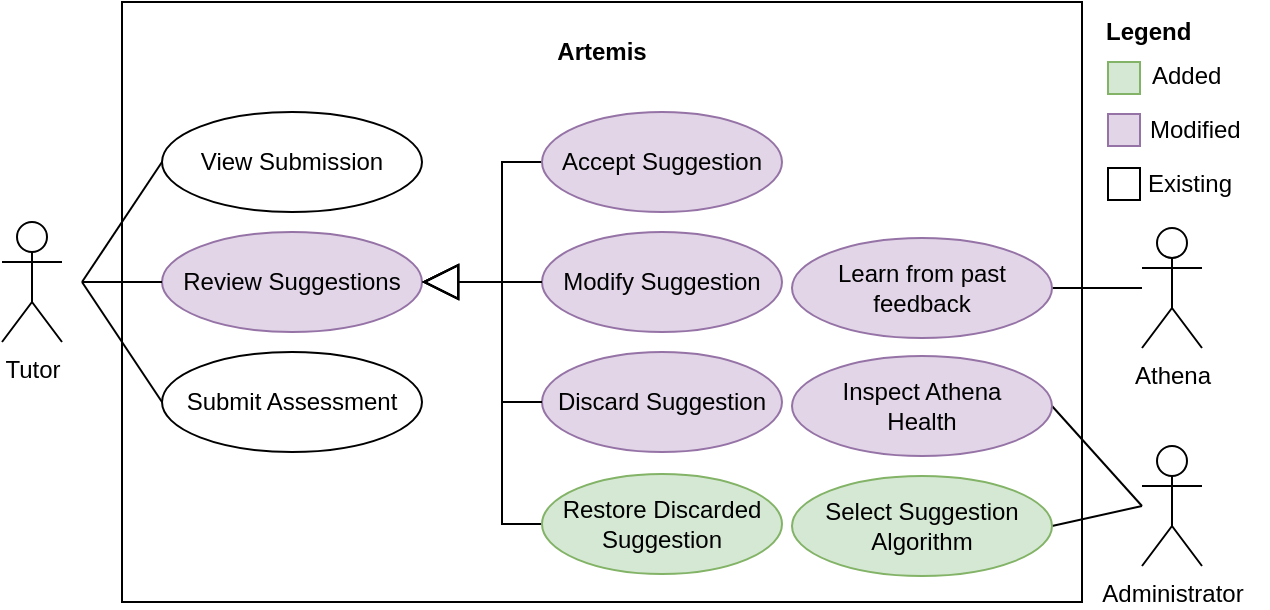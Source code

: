 <mxfile version="21.7.2" type="github" pages="3">
  <diagram name="artemis" id="QuPIXc7A5ROBVf-9lSRr">
    <mxGraphModel dx="708" dy="472" grid="1" gridSize="10" guides="1" tooltips="1" connect="1" arrows="1" fold="1" page="1" pageScale="1" pageWidth="850" pageHeight="1100" math="0" shadow="0">
      <root>
        <mxCell id="6bY6Thgxag4uqcN61ohY-0" />
        <mxCell id="6bY6Thgxag4uqcN61ohY-1" parent="6bY6Thgxag4uqcN61ohY-0" />
        <mxCell id="6bY6Thgxag4uqcN61ohY-2" value="" style="rounded=0;whiteSpace=wrap;html=1;" parent="6bY6Thgxag4uqcN61ohY-1" vertex="1">
          <mxGeometry x="200" y="200" width="480" height="300" as="geometry" />
        </mxCell>
        <mxCell id="6bY6Thgxag4uqcN61ohY-3" value="Artemis" style="text;html=1;strokeColor=none;fillColor=none;align=center;verticalAlign=middle;whiteSpace=wrap;rounded=0;fontStyle=1" parent="6bY6Thgxag4uqcN61ohY-1" vertex="1">
          <mxGeometry x="410" y="210" width="60" height="30" as="geometry" />
        </mxCell>
        <mxCell id="6bY6Thgxag4uqcN61ohY-4" value="Tutor" style="shape=umlActor;verticalLabelPosition=bottom;verticalAlign=top;html=1;outlineConnect=0;" parent="6bY6Thgxag4uqcN61ohY-1" vertex="1">
          <mxGeometry x="140" y="310" width="30" height="60" as="geometry" />
        </mxCell>
        <mxCell id="6bY6Thgxag4uqcN61ohY-5" style="rounded=0;orthogonalLoop=1;jettySize=auto;html=1;exitX=0;exitY=0.5;exitDx=0;exitDy=0;endArrow=none;endFill=0;" parent="6bY6Thgxag4uqcN61ohY-1" source="6bY6Thgxag4uqcN61ohY-6" edge="1">
          <mxGeometry relative="1" as="geometry">
            <mxPoint x="180" y="340" as="targetPoint" />
          </mxGeometry>
        </mxCell>
        <mxCell id="6bY6Thgxag4uqcN61ohY-6" value="View Submission" style="ellipse;whiteSpace=wrap;html=1;" parent="6bY6Thgxag4uqcN61ohY-1" vertex="1">
          <mxGeometry x="220" y="255" width="130" height="50" as="geometry" />
        </mxCell>
        <mxCell id="6bY6Thgxag4uqcN61ohY-7" value="Review Suggestions" style="ellipse;whiteSpace=wrap;html=1;fillColor=#e1d5e7;strokeColor=#9673a6;" parent="6bY6Thgxag4uqcN61ohY-1" vertex="1">
          <mxGeometry x="220" y="315" width="130" height="50" as="geometry" />
        </mxCell>
        <mxCell id="6bY6Thgxag4uqcN61ohY-8" value="Submit Assessment" style="ellipse;whiteSpace=wrap;html=1;" parent="6bY6Thgxag4uqcN61ohY-1" vertex="1">
          <mxGeometry x="220" y="375" width="130" height="50" as="geometry" />
        </mxCell>
        <mxCell id="6bY6Thgxag4uqcN61ohY-15" style="rounded=0;orthogonalLoop=1;jettySize=auto;html=1;exitX=0;exitY=0.5;exitDx=0;exitDy=0;endArrow=none;endFill=0;" parent="6bY6Thgxag4uqcN61ohY-1" source="6bY6Thgxag4uqcN61ohY-7" edge="1">
          <mxGeometry relative="1" as="geometry">
            <mxPoint x="180" y="340" as="targetPoint" />
            <mxPoint x="230" y="295" as="sourcePoint" />
          </mxGeometry>
        </mxCell>
        <mxCell id="6bY6Thgxag4uqcN61ohY-16" style="rounded=0;orthogonalLoop=1;jettySize=auto;html=1;exitX=0;exitY=0.5;exitDx=0;exitDy=0;endArrow=none;endFill=0;" parent="6bY6Thgxag4uqcN61ohY-1" source="6bY6Thgxag4uqcN61ohY-8" edge="1">
          <mxGeometry relative="1" as="geometry">
            <mxPoint x="180" y="340" as="targetPoint" />
            <mxPoint x="230" y="355" as="sourcePoint" />
          </mxGeometry>
        </mxCell>
        <mxCell id="6bY6Thgxag4uqcN61ohY-17" value="Athena" style="shape=umlActor;verticalLabelPosition=bottom;verticalAlign=top;html=1;outlineConnect=0;" parent="6bY6Thgxag4uqcN61ohY-1" vertex="1">
          <mxGeometry x="710" y="313" width="30" height="60" as="geometry" />
        </mxCell>
        <mxCell id="6bY6Thgxag4uqcN61ohY-18" style="edgeStyle=none;rounded=0;orthogonalLoop=1;jettySize=auto;html=1;exitX=1;exitY=0.5;exitDx=0;exitDy=0;endArrow=none;endFill=0;" parent="6bY6Thgxag4uqcN61ohY-1" source="6bY6Thgxag4uqcN61ohY-19" target="6bY6Thgxag4uqcN61ohY-17" edge="1">
          <mxGeometry relative="1" as="geometry" />
        </mxCell>
        <mxCell id="6bY6Thgxag4uqcN61ohY-19" value="Learn from past feedback" style="ellipse;whiteSpace=wrap;html=1;fillColor=#e1d5e7;strokeColor=#9673a6;" parent="6bY6Thgxag4uqcN61ohY-1" vertex="1">
          <mxGeometry x="535" y="318" width="130" height="50" as="geometry" />
        </mxCell>
        <mxCell id="QyCMkPuEmTv--lHedrac-0" style="edgeStyle=orthogonalEdgeStyle;rounded=0;orthogonalLoop=1;jettySize=auto;html=1;exitX=0;exitY=0.5;exitDx=0;exitDy=0;entryX=1;entryY=0.5;entryDx=0;entryDy=0;endArrow=block;endFill=0;endSize=16;" parent="6bY6Thgxag4uqcN61ohY-1" source="QyCMkPuEmTv--lHedrac-1" edge="1">
          <mxGeometry relative="1" as="geometry">
            <mxPoint x="350" y="340" as="targetPoint" />
            <Array as="points">
              <mxPoint x="390" y="280" />
              <mxPoint x="390" y="340" />
            </Array>
          </mxGeometry>
        </mxCell>
        <mxCell id="QyCMkPuEmTv--lHedrac-1" value="Accept Suggestion" style="ellipse;whiteSpace=wrap;html=1;fillColor=#e1d5e7;strokeColor=#9673a6;" parent="6bY6Thgxag4uqcN61ohY-1" vertex="1">
          <mxGeometry x="410" y="255" width="120" height="50" as="geometry" />
        </mxCell>
        <mxCell id="QyCMkPuEmTv--lHedrac-2" value="Modify Suggestion" style="ellipse;whiteSpace=wrap;html=1;fillColor=#e1d5e7;strokeColor=#9673a6;" parent="6bY6Thgxag4uqcN61ohY-1" vertex="1">
          <mxGeometry x="410" y="315" width="120" height="50" as="geometry" />
        </mxCell>
        <mxCell id="QyCMkPuEmTv--lHedrac-3" value="Discard Suggestion" style="ellipse;whiteSpace=wrap;html=1;fillColor=#e1d5e7;strokeColor=#9673a6;" parent="6bY6Thgxag4uqcN61ohY-1" vertex="1">
          <mxGeometry x="410" y="375" width="120" height="50" as="geometry" />
        </mxCell>
        <mxCell id="QyCMkPuEmTv--lHedrac-4" style="edgeStyle=orthogonalEdgeStyle;rounded=0;orthogonalLoop=1;jettySize=auto;html=1;exitX=0;exitY=0.5;exitDx=0;exitDy=0;entryX=1;entryY=0.5;entryDx=0;entryDy=0;endArrow=block;endFill=0;endSize=16;" parent="6bY6Thgxag4uqcN61ohY-1" source="QyCMkPuEmTv--lHedrac-3" edge="1">
          <mxGeometry relative="1" as="geometry">
            <mxPoint x="420" y="290" as="sourcePoint" />
            <mxPoint x="350" y="340" as="targetPoint" />
            <Array as="points">
              <mxPoint x="390" y="400" />
              <mxPoint x="390" y="340" />
            </Array>
          </mxGeometry>
        </mxCell>
        <mxCell id="QyCMkPuEmTv--lHedrac-5" value="" style="endArrow=block;endSize=16;endFill=0;html=1;rounded=0;exitX=0;exitY=0.5;exitDx=0;exitDy=0;entryX=1;entryY=0.5;entryDx=0;entryDy=0;labelBackgroundColor=#FFFFFF;strokeColor=#000000;" parent="6bY6Thgxag4uqcN61ohY-1" source="QyCMkPuEmTv--lHedrac-2" edge="1">
          <mxGeometry width="160" relative="1" as="geometry">
            <mxPoint x="385" y="364.31" as="sourcePoint" />
            <mxPoint x="350" y="340" as="targetPoint" />
          </mxGeometry>
        </mxCell>
        <mxCell id="QyCMkPuEmTv--lHedrac-6" style="edgeStyle=orthogonalEdgeStyle;rounded=0;orthogonalLoop=1;jettySize=auto;html=1;exitX=0;exitY=0.5;exitDx=0;exitDy=0;entryX=1;entryY=0.5;entryDx=0;entryDy=0;endArrow=block;endFill=0;endSize=16;" parent="6bY6Thgxag4uqcN61ohY-1" source="QyCMkPuEmTv--lHedrac-7" edge="1">
          <mxGeometry relative="1" as="geometry">
            <mxPoint x="350" y="340" as="targetPoint" />
            <Array as="points">
              <mxPoint x="390" y="461" />
              <mxPoint x="390" y="340" />
            </Array>
          </mxGeometry>
        </mxCell>
        <mxCell id="QyCMkPuEmTv--lHedrac-7" value="Restore Discarded Suggestion" style="ellipse;whiteSpace=wrap;html=1;fillColor=#d5e8d4;strokeColor=#82b366;" parent="6bY6Thgxag4uqcN61ohY-1" vertex="1">
          <mxGeometry x="410" y="436" width="120" height="50" as="geometry" />
        </mxCell>
        <mxCell id="q_ADCyYhzo-MKech34RM-0" value="" style="group" parent="6bY6Thgxag4uqcN61ohY-1" connectable="0" vertex="1">
          <mxGeometry x="690" y="200" width="83" height="106" as="geometry" />
        </mxCell>
        <mxCell id="q_ADCyYhzo-MKech34RM-1" value="Legend" style="text;html=1;strokeColor=none;fillColor=none;align=left;verticalAlign=middle;whiteSpace=wrap;rounded=0;fontStyle=1" parent="q_ADCyYhzo-MKech34RM-0" vertex="1">
          <mxGeometry width="60" height="30" as="geometry" />
        </mxCell>
        <mxCell id="q_ADCyYhzo-MKech34RM-2" value="" style="rounded=0;whiteSpace=wrap;html=1;fillColor=#d5e8d4;strokeColor=#82b366;" parent="q_ADCyYhzo-MKech34RM-0" vertex="1">
          <mxGeometry x="3" y="30" width="16" height="16" as="geometry" />
        </mxCell>
        <mxCell id="q_ADCyYhzo-MKech34RM-3" value="" style="rounded=0;whiteSpace=wrap;html=1;fillColor=#e1d5e7;strokeColor=#9673a6;" parent="q_ADCyYhzo-MKech34RM-0" vertex="1">
          <mxGeometry x="3" y="56" width="16" height="16" as="geometry" />
        </mxCell>
        <mxCell id="q_ADCyYhzo-MKech34RM-4" value="" style="rounded=0;whiteSpace=wrap;html=1;" parent="q_ADCyYhzo-MKech34RM-0" vertex="1">
          <mxGeometry x="3" y="83" width="16" height="16" as="geometry" />
        </mxCell>
        <mxCell id="q_ADCyYhzo-MKech34RM-5" value="Added" style="text;html=1;strokeColor=none;fillColor=none;align=left;verticalAlign=middle;whiteSpace=wrap;rounded=0;fontStyle=0" parent="q_ADCyYhzo-MKech34RM-0" vertex="1">
          <mxGeometry x="23" y="22" width="60" height="30" as="geometry" />
        </mxCell>
        <mxCell id="q_ADCyYhzo-MKech34RM-6" value="Modified" style="text;html=1;strokeColor=none;fillColor=none;align=left;verticalAlign=middle;whiteSpace=wrap;rounded=0;fontStyle=0" parent="q_ADCyYhzo-MKech34RM-0" vertex="1">
          <mxGeometry x="21.5" y="49" width="60" height="30" as="geometry" />
        </mxCell>
        <mxCell id="q_ADCyYhzo-MKech34RM-7" value="Existing" style="text;html=1;strokeColor=none;fillColor=none;align=left;verticalAlign=middle;whiteSpace=wrap;rounded=0;fontStyle=0" parent="q_ADCyYhzo-MKech34RM-0" vertex="1">
          <mxGeometry x="21" y="76" width="60" height="30" as="geometry" />
        </mxCell>
        <mxCell id="-XGBZrz4aAXidjLcT7Pb-0" value="Administrator" style="shape=umlActor;verticalLabelPosition=bottom;verticalAlign=top;html=1;outlineConnect=0;points=[[0,0.333,0,0,0],[0,0.5,0,0,0],[0,1,0,0,0],[0.25,0.1,0,0,0],[0.5,0,0,0,0],[0.5,0.5,0,0,0],[0.75,0.1,0,0,0],[1,0.333,0,0,0],[1,1,0,0,0]];" parent="6bY6Thgxag4uqcN61ohY-1" vertex="1">
          <mxGeometry x="710" y="422" width="30" height="60" as="geometry" />
        </mxCell>
        <mxCell id="-XGBZrz4aAXidjLcT7Pb-5" style="rounded=0;orthogonalLoop=1;jettySize=auto;html=1;exitX=1;exitY=0.5;exitDx=0;exitDy=0;endArrow=none;endFill=0;entryX=0;entryY=0.5;entryDx=0;entryDy=0;entryPerimeter=0;" parent="6bY6Thgxag4uqcN61ohY-1" source="-XGBZrz4aAXidjLcT7Pb-3" target="-XGBZrz4aAXidjLcT7Pb-0" edge="1">
          <mxGeometry relative="1" as="geometry" />
        </mxCell>
        <mxCell id="-XGBZrz4aAXidjLcT7Pb-3" value="Inspect Athena&lt;br&gt;Health" style="ellipse;whiteSpace=wrap;html=1;fillColor=#e1d5e7;strokeColor=#9673a6;" parent="6bY6Thgxag4uqcN61ohY-1" vertex="1">
          <mxGeometry x="535" y="377" width="130" height="50" as="geometry" />
        </mxCell>
        <mxCell id="-XGBZrz4aAXidjLcT7Pb-6" style="rounded=0;orthogonalLoop=1;jettySize=auto;html=1;exitX=1;exitY=0.5;exitDx=0;exitDy=0;endArrow=none;endFill=0;" parent="6bY6Thgxag4uqcN61ohY-1" source="-XGBZrz4aAXidjLcT7Pb-4" edge="1">
          <mxGeometry relative="1" as="geometry">
            <mxPoint x="710" y="452" as="targetPoint" />
          </mxGeometry>
        </mxCell>
        <mxCell id="-XGBZrz4aAXidjLcT7Pb-4" value="Select Suggestion Algorithm" style="ellipse;whiteSpace=wrap;html=1;fillColor=#d5e8d4;strokeColor=#82b366;" parent="6bY6Thgxag4uqcN61ohY-1" vertex="1">
          <mxGeometry x="535" y="437" width="130" height="50" as="geometry" />
        </mxCell>
      </root>
    </mxGraphModel>
  </diagram>
  <diagram name="artemis-presentation" id="VKzzUXCnGZ903ob0Aqm5">
    <mxGraphModel dx="1026" dy="685" grid="1" gridSize="10" guides="1" tooltips="1" connect="1" arrows="1" fold="1" page="1" pageScale="1" pageWidth="850" pageHeight="1100" math="0" shadow="0">
      <root>
        <mxCell id="e5jwP_a_76WiL1a_9zan-0" />
        <mxCell id="e5jwP_a_76WiL1a_9zan-1" parent="e5jwP_a_76WiL1a_9zan-0" />
        <mxCell id="e5jwP_a_76WiL1a_9zan-2" value="" style="rounded=0;whiteSpace=wrap;html=1;" parent="e5jwP_a_76WiL1a_9zan-1" vertex="1">
          <mxGeometry x="200" y="200" width="480" height="300" as="geometry" />
        </mxCell>
        <mxCell id="e5jwP_a_76WiL1a_9zan-3" value="Artemis" style="text;html=1;strokeColor=none;fillColor=none;align=center;verticalAlign=middle;whiteSpace=wrap;rounded=0;fontStyle=1" parent="e5jwP_a_76WiL1a_9zan-1" vertex="1">
          <mxGeometry x="410" y="210" width="60" height="30" as="geometry" />
        </mxCell>
        <mxCell id="e5jwP_a_76WiL1a_9zan-4" value="Tutor" style="shape=umlActor;verticalLabelPosition=bottom;verticalAlign=top;html=1;outlineConnect=0;" parent="e5jwP_a_76WiL1a_9zan-1" vertex="1">
          <mxGeometry x="140" y="310" width="30" height="60" as="geometry" />
        </mxCell>
        <mxCell id="e5jwP_a_76WiL1a_9zan-5" style="rounded=0;orthogonalLoop=1;jettySize=auto;html=1;exitX=0;exitY=0.5;exitDx=0;exitDy=0;endArrow=none;endFill=0;" parent="e5jwP_a_76WiL1a_9zan-1" source="e5jwP_a_76WiL1a_9zan-6" edge="1">
          <mxGeometry relative="1" as="geometry">
            <mxPoint x="180" y="340" as="targetPoint" />
          </mxGeometry>
        </mxCell>
        <mxCell id="e5jwP_a_76WiL1a_9zan-6" value="View Submission" style="ellipse;whiteSpace=wrap;html=1;" parent="e5jwP_a_76WiL1a_9zan-1" vertex="1">
          <mxGeometry x="220" y="255" width="130" height="50" as="geometry" />
        </mxCell>
        <mxCell id="e5jwP_a_76WiL1a_9zan-7" value="Review Suggestions" style="ellipse;whiteSpace=wrap;html=1;fillColor=#e1d5e7;strokeColor=#9673a6;" parent="e5jwP_a_76WiL1a_9zan-1" vertex="1">
          <mxGeometry x="220" y="315" width="130" height="50" as="geometry" />
        </mxCell>
        <mxCell id="e5jwP_a_76WiL1a_9zan-8" value="Submit Assessment" style="ellipse;whiteSpace=wrap;html=1;" parent="e5jwP_a_76WiL1a_9zan-1" vertex="1">
          <mxGeometry x="220" y="375" width="130" height="50" as="geometry" />
        </mxCell>
        <mxCell id="e5jwP_a_76WiL1a_9zan-9" style="rounded=0;orthogonalLoop=1;jettySize=auto;html=1;exitX=0;exitY=0.5;exitDx=0;exitDy=0;endArrow=none;endFill=0;" parent="e5jwP_a_76WiL1a_9zan-1" source="e5jwP_a_76WiL1a_9zan-7" edge="1">
          <mxGeometry relative="1" as="geometry">
            <mxPoint x="180" y="340" as="targetPoint" />
            <mxPoint x="230" y="295" as="sourcePoint" />
          </mxGeometry>
        </mxCell>
        <mxCell id="e5jwP_a_76WiL1a_9zan-10" style="rounded=0;orthogonalLoop=1;jettySize=auto;html=1;exitX=0;exitY=0.5;exitDx=0;exitDy=0;endArrow=none;endFill=0;" parent="e5jwP_a_76WiL1a_9zan-1" source="e5jwP_a_76WiL1a_9zan-8" edge="1">
          <mxGeometry relative="1" as="geometry">
            <mxPoint x="180" y="340" as="targetPoint" />
            <mxPoint x="230" y="355" as="sourcePoint" />
          </mxGeometry>
        </mxCell>
        <mxCell id="e5jwP_a_76WiL1a_9zan-11" value="Athena" style="shape=umlActor;verticalLabelPosition=bottom;verticalAlign=top;html=1;outlineConnect=0;" parent="e5jwP_a_76WiL1a_9zan-1" vertex="1">
          <mxGeometry x="710" y="310" width="30" height="60" as="geometry" />
        </mxCell>
        <mxCell id="e5jwP_a_76WiL1a_9zan-12" style="edgeStyle=none;rounded=0;orthogonalLoop=1;jettySize=auto;html=1;exitX=1;exitY=0.5;exitDx=0;exitDy=0;endArrow=none;endFill=0;" parent="e5jwP_a_76WiL1a_9zan-1" source="e5jwP_a_76WiL1a_9zan-13" target="e5jwP_a_76WiL1a_9zan-11" edge="1">
          <mxGeometry relative="1" as="geometry" />
        </mxCell>
        <mxCell id="e5jwP_a_76WiL1a_9zan-13" value="Learn from past feedback" style="ellipse;whiteSpace=wrap;html=1;fillColor=#e1d5e7;strokeColor=#9673a6;" parent="e5jwP_a_76WiL1a_9zan-1" vertex="1">
          <mxGeometry x="535" y="315" width="130" height="50" as="geometry" />
        </mxCell>
        <mxCell id="e5jwP_a_76WiL1a_9zan-14" style="edgeStyle=orthogonalEdgeStyle;rounded=0;orthogonalLoop=1;jettySize=auto;html=1;exitX=0;exitY=0.5;exitDx=0;exitDy=0;entryX=1;entryY=0.5;entryDx=0;entryDy=0;endArrow=block;endFill=0;endSize=16;" parent="e5jwP_a_76WiL1a_9zan-1" source="e5jwP_a_76WiL1a_9zan-15" edge="1">
          <mxGeometry relative="1" as="geometry">
            <mxPoint x="350" y="340" as="targetPoint" />
            <Array as="points">
              <mxPoint x="390" y="280" />
              <mxPoint x="390" y="340" />
            </Array>
          </mxGeometry>
        </mxCell>
        <mxCell id="e5jwP_a_76WiL1a_9zan-15" value="Accept Suggestion" style="ellipse;whiteSpace=wrap;html=1;fillColor=#e1d5e7;strokeColor=#9673a6;" parent="e5jwP_a_76WiL1a_9zan-1" vertex="1">
          <mxGeometry x="410" y="255" width="120" height="50" as="geometry" />
        </mxCell>
        <mxCell id="e5jwP_a_76WiL1a_9zan-16" value="Modify Suggestion" style="ellipse;whiteSpace=wrap;html=1;fillColor=#e1d5e7;strokeColor=#9673a6;" parent="e5jwP_a_76WiL1a_9zan-1" vertex="1">
          <mxGeometry x="410" y="315" width="120" height="50" as="geometry" />
        </mxCell>
        <mxCell id="e5jwP_a_76WiL1a_9zan-17" value="Discard Suggestion" style="ellipse;whiteSpace=wrap;html=1;fillColor=#e1d5e7;strokeColor=#9673a6;" parent="e5jwP_a_76WiL1a_9zan-1" vertex="1">
          <mxGeometry x="410" y="375" width="120" height="50" as="geometry" />
        </mxCell>
        <mxCell id="e5jwP_a_76WiL1a_9zan-18" style="edgeStyle=orthogonalEdgeStyle;rounded=0;orthogonalLoop=1;jettySize=auto;html=1;exitX=0;exitY=0.5;exitDx=0;exitDy=0;entryX=1;entryY=0.5;entryDx=0;entryDy=0;endArrow=block;endFill=0;endSize=16;" parent="e5jwP_a_76WiL1a_9zan-1" source="e5jwP_a_76WiL1a_9zan-17" edge="1">
          <mxGeometry relative="1" as="geometry">
            <mxPoint x="420" y="290" as="sourcePoint" />
            <mxPoint x="350" y="340" as="targetPoint" />
            <Array as="points">
              <mxPoint x="390" y="400" />
              <mxPoint x="390" y="340" />
            </Array>
          </mxGeometry>
        </mxCell>
        <mxCell id="e5jwP_a_76WiL1a_9zan-19" value="" style="endArrow=block;endSize=16;endFill=0;html=1;rounded=0;exitX=0;exitY=0.5;exitDx=0;exitDy=0;entryX=1;entryY=0.5;entryDx=0;entryDy=0;labelBackgroundColor=#FFFFFF;strokeColor=#000000;" parent="e5jwP_a_76WiL1a_9zan-1" source="e5jwP_a_76WiL1a_9zan-16" edge="1">
          <mxGeometry width="160" relative="1" as="geometry">
            <mxPoint x="385" y="364.31" as="sourcePoint" />
            <mxPoint x="350" y="340" as="targetPoint" />
          </mxGeometry>
        </mxCell>
        <mxCell id="e5jwP_a_76WiL1a_9zan-20" style="edgeStyle=orthogonalEdgeStyle;rounded=0;orthogonalLoop=1;jettySize=auto;html=1;exitX=0;exitY=0.5;exitDx=0;exitDy=0;entryX=1;entryY=0.5;entryDx=0;entryDy=0;endArrow=block;endFill=0;endSize=16;" parent="e5jwP_a_76WiL1a_9zan-1" source="e5jwP_a_76WiL1a_9zan-21" edge="1">
          <mxGeometry relative="1" as="geometry">
            <mxPoint x="350" y="340" as="targetPoint" />
            <Array as="points">
              <mxPoint x="390" y="461" />
              <mxPoint x="390" y="340" />
            </Array>
          </mxGeometry>
        </mxCell>
        <mxCell id="e5jwP_a_76WiL1a_9zan-21" value="Restore Discarded Suggestion" style="ellipse;whiteSpace=wrap;html=1;fillColor=#d5e8d4;strokeColor=#82b366;" parent="e5jwP_a_76WiL1a_9zan-1" vertex="1">
          <mxGeometry x="410" y="436" width="120" height="50" as="geometry" />
        </mxCell>
        <mxCell id="BaCnT21OV_7pyd0zjSaj-9" value="" style="group" parent="e5jwP_a_76WiL1a_9zan-1" connectable="0" vertex="1">
          <mxGeometry x="406" y="497" width="289.5" height="31" as="geometry" />
        </mxCell>
        <mxCell id="BaCnT21OV_7pyd0zjSaj-10" value="Legend:" style="text;html=1;strokeColor=none;fillColor=none;align=left;verticalAlign=middle;whiteSpace=wrap;rounded=0;fontStyle=1" parent="BaCnT21OV_7pyd0zjSaj-9" vertex="1">
          <mxGeometry width="60" height="30" as="geometry" />
        </mxCell>
        <mxCell id="BaCnT21OV_7pyd0zjSaj-11" value="" style="rounded=0;whiteSpace=wrap;html=1;fillColor=#d5e8d4;strokeColor=#82b366;" parent="BaCnT21OV_7pyd0zjSaj-9" vertex="1">
          <mxGeometry x="60" y="8" width="16" height="16" as="geometry" />
        </mxCell>
        <mxCell id="BaCnT21OV_7pyd0zjSaj-12" value="" style="rounded=0;whiteSpace=wrap;html=1;fillColor=#e1d5e7;strokeColor=#9673a6;" parent="BaCnT21OV_7pyd0zjSaj-9" vertex="1">
          <mxGeometry x="131" y="8" width="16" height="16" as="geometry" />
        </mxCell>
        <mxCell id="BaCnT21OV_7pyd0zjSaj-13" value="" style="rounded=0;whiteSpace=wrap;html=1;" parent="BaCnT21OV_7pyd0zjSaj-9" vertex="1">
          <mxGeometry x="209.5" y="8" width="16" height="16" as="geometry" />
        </mxCell>
        <mxCell id="BaCnT21OV_7pyd0zjSaj-14" value="Added" style="text;html=1;strokeColor=none;fillColor=none;align=left;verticalAlign=middle;whiteSpace=wrap;rounded=0;fontStyle=0" parent="BaCnT21OV_7pyd0zjSaj-9" vertex="1">
          <mxGeometry x="80" width="60" height="30" as="geometry" />
        </mxCell>
        <mxCell id="BaCnT21OV_7pyd0zjSaj-15" value="Modified" style="text;html=1;strokeColor=none;fillColor=none;align=left;verticalAlign=middle;whiteSpace=wrap;rounded=0;fontStyle=0" parent="BaCnT21OV_7pyd0zjSaj-9" vertex="1">
          <mxGeometry x="149.5" y="1" width="60" height="30" as="geometry" />
        </mxCell>
        <mxCell id="BaCnT21OV_7pyd0zjSaj-16" value="Existing" style="text;html=1;strokeColor=none;fillColor=none;align=left;verticalAlign=middle;whiteSpace=wrap;rounded=0;fontStyle=0" parent="BaCnT21OV_7pyd0zjSaj-9" vertex="1">
          <mxGeometry x="229.5" y="1" width="60" height="30" as="geometry" />
        </mxCell>
      </root>
    </mxGraphModel>
  </diagram>
  <diagram name="athena" id="2xga9ToQSgTMNpgdpcHS">
    <mxGraphModel dx="489" dy="326" grid="1" gridSize="10" guides="1" tooltips="1" connect="1" arrows="1" fold="1" page="1" pageScale="1" pageWidth="850" pageHeight="1100" math="0" shadow="0">
      <root>
        <mxCell id="OtXgMR-s5QyJ-jvGCxcB-0" />
        <mxCell id="OtXgMR-s5QyJ-jvGCxcB-1" parent="OtXgMR-s5QyJ-jvGCxcB-0" />
        <mxCell id="OtXgMR-s5QyJ-jvGCxcB-2" value="" style="rounded=0;whiteSpace=wrap;html=1;" parent="OtXgMR-s5QyJ-jvGCxcB-1" vertex="1">
          <mxGeometry x="200" y="250" width="210" height="240" as="geometry" />
        </mxCell>
        <mxCell id="OtXgMR-s5QyJ-jvGCxcB-3" value="Athena" style="text;html=1;strokeColor=none;fillColor=none;align=center;verticalAlign=middle;whiteSpace=wrap;rounded=0;fontStyle=1" parent="OtXgMR-s5QyJ-jvGCxcB-1" vertex="1">
          <mxGeometry x="275" y="250" width="60" height="30" as="geometry" />
        </mxCell>
        <mxCell id="OtXgMR-s5QyJ-jvGCxcB-17" value="Researcher" style="shape=umlActor;verticalLabelPosition=bottom;verticalAlign=top;html=1;outlineConnect=0;points=[[0,0.333,0,0,0],[0,0.5,0,0,0],[0,1,0,0,0],[0.25,0.1,0,0,0],[0.5,0,0,0,0],[0.5,0.5,0,0,0],[0.75,0.1,0,0,0],[1,0.333,0,0,0],[1,1,0,0,0]];" parent="OtXgMR-s5QyJ-jvGCxcB-1" vertex="1">
          <mxGeometry x="150" y="346.5" width="30" height="60" as="geometry" />
        </mxCell>
        <mxCell id="OtXgMR-s5QyJ-jvGCxcB-18" style="edgeStyle=none;rounded=0;orthogonalLoop=1;jettySize=auto;html=1;exitX=0;exitY=0.5;exitDx=0;exitDy=0;endArrow=none;endFill=0;" parent="OtXgMR-s5QyJ-jvGCxcB-1" source="OtXgMR-s5QyJ-jvGCxcB-19" edge="1">
          <mxGeometry relative="1" as="geometry">
            <mxPoint x="180" y="377" as="targetPoint" />
          </mxGeometry>
        </mxCell>
        <mxCell id="OtXgMR-s5QyJ-jvGCxcB-19" value="Change&lt;br&gt;Suggestion Algorithms" style="ellipse;whiteSpace=wrap;html=1;fillColor=#d5e8d4;strokeColor=#82b366;" parent="OtXgMR-s5QyJ-jvGCxcB-1" vertex="1">
          <mxGeometry x="230" y="294" width="170" height="50" as="geometry" />
        </mxCell>
        <mxCell id="3iHf4RruntUXMAyih8vR-6" value="Inspect&lt;br&gt;Usage Statistics" style="ellipse;whiteSpace=wrap;html=1;fillColor=#d5e8d4;strokeColor=#82b366;" parent="OtXgMR-s5QyJ-jvGCxcB-1" vertex="1">
          <mxGeometry x="230" y="352" width="170" height="50" as="geometry" />
        </mxCell>
        <mxCell id="3iHf4RruntUXMAyih8vR-7" style="edgeStyle=none;rounded=0;orthogonalLoop=1;jettySize=auto;html=1;exitX=0;exitY=0.5;exitDx=0;exitDy=0;endArrow=none;endFill=0;" parent="OtXgMR-s5QyJ-jvGCxcB-1" source="3iHf4RruntUXMAyih8vR-6" edge="1">
          <mxGeometry relative="1" as="geometry">
            <mxPoint x="530" y="340" as="sourcePoint" />
            <mxPoint x="180" y="377" as="targetPoint" />
          </mxGeometry>
        </mxCell>
        <mxCell id="3iHf4RruntUXMAyih8vR-8" value="Test Suggestion Generation Independently of LMS" style="ellipse;whiteSpace=wrap;html=1;fillColor=#d5e8d4;strokeColor=#82b366;" parent="OtXgMR-s5QyJ-jvGCxcB-1" vertex="1">
          <mxGeometry x="230" y="410" width="170" height="50" as="geometry" />
        </mxCell>
        <mxCell id="3iHf4RruntUXMAyih8vR-9" style="edgeStyle=none;rounded=0;orthogonalLoop=1;jettySize=auto;html=1;exitX=0;exitY=0.5;exitDx=0;exitDy=0;endArrow=none;endFill=0;" parent="OtXgMR-s5QyJ-jvGCxcB-1" source="3iHf4RruntUXMAyih8vR-8" edge="1">
          <mxGeometry relative="1" as="geometry">
            <mxPoint x="530" y="395" as="sourcePoint" />
            <mxPoint x="180" y="377" as="targetPoint" />
          </mxGeometry>
        </mxCell>
        <mxCell id="RAkuceSAx-I3745TY3T5-10" value="Legend:" style="text;html=1;strokeColor=none;fillColor=none;align=left;verticalAlign=middle;whiteSpace=wrap;rounded=0;fontStyle=1" parent="OtXgMR-s5QyJ-jvGCxcB-1" vertex="1">
          <mxGeometry x="293" y="488" width="60" height="30" as="geometry" />
        </mxCell>
        <mxCell id="RAkuceSAx-I3745TY3T5-11" value="" style="rounded=0;whiteSpace=wrap;html=1;fillColor=#d5e8d4;strokeColor=#82b366;" parent="OtXgMR-s5QyJ-jvGCxcB-1" vertex="1">
          <mxGeometry x="353" y="496" width="16" height="16" as="geometry" />
        </mxCell>
        <mxCell id="RAkuceSAx-I3745TY3T5-14" value="Added" style="text;html=1;strokeColor=none;fillColor=none;align=left;verticalAlign=middle;whiteSpace=wrap;rounded=0;fontStyle=0" parent="OtXgMR-s5QyJ-jvGCxcB-1" vertex="1">
          <mxGeometry x="372" y="488" width="38" height="30" as="geometry" />
        </mxCell>
      </root>
    </mxGraphModel>
  </diagram>
</mxfile>
